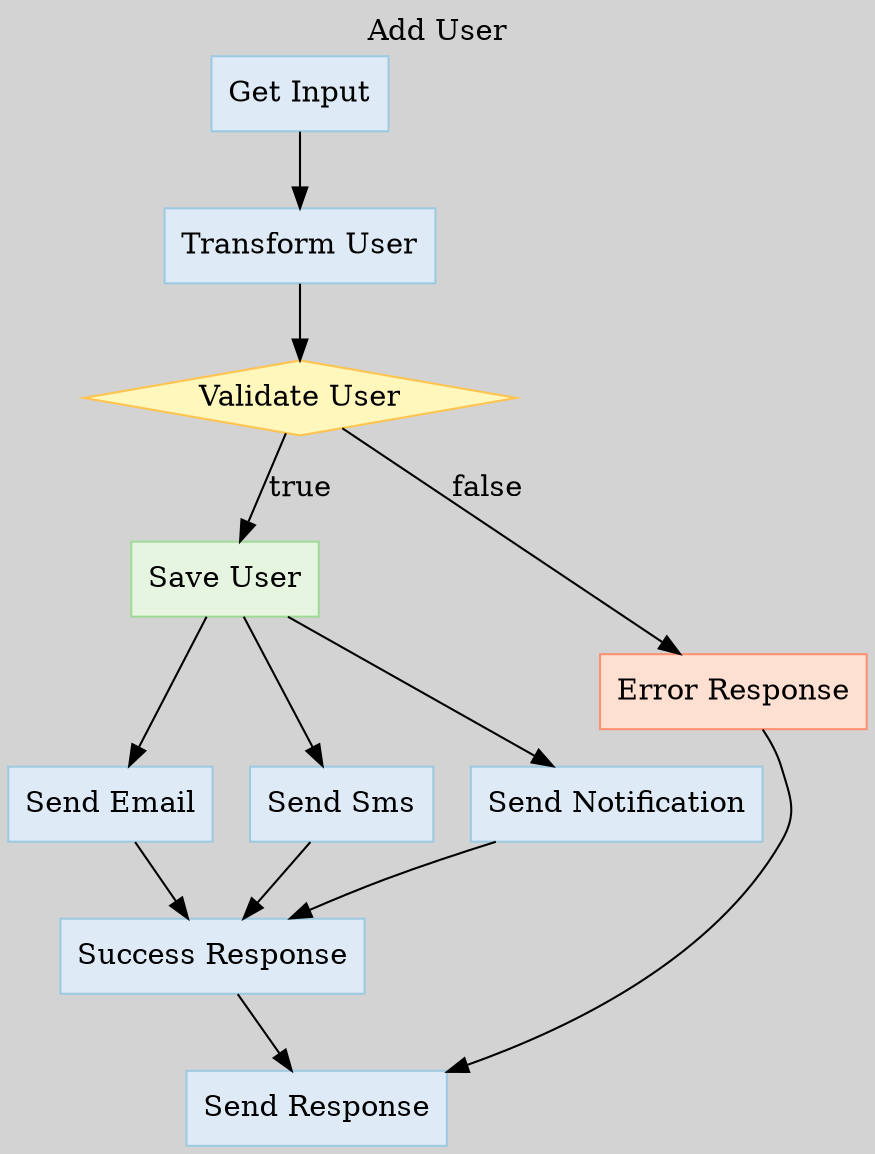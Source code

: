 strict digraph {

	bgcolor="lightgrey";

	label="Add User";

	labelloc="t";


	"Send Response" [ color="2", colorscheme="blues3", fillcolor="1", shape="rectangle", style="filled",  weight=0 ];

	"Validate User" [ color="2", colorscheme="ylorbr3", fillcolor="1", shape="diamond", style="filled",  weight=0 ];

	"Validate User" -> "Save User" [ label="true",  weight=0 ];

	"Validate User" -> "Error Response" [ label="false",  weight=0 ];

	"Send Email" [ color="2", colorscheme="blues3", fillcolor="1", shape="rectangle", style="filled",  weight=0 ];

	"Send Email" -> "Success Response" [  weight=0 ];

	"Error Response" [ color="2", colorscheme="reds3", fillcolor="1", shape="rectangle", style="filled",  weight=0 ];

	"Error Response" -> "Send Response" [  weight=0 ];

	"Get Input" [ color="2", colorscheme="blues3", fillcolor="1", shape="rectangle", style="filled",  weight=0 ];

	"Get Input" -> "Transform User" [  weight=0 ];

	"Transform User" [ color="2", colorscheme="blues3", fillcolor="1", shape="rectangle", style="filled",  weight=0 ];

	"Transform User" -> "Validate User" [  weight=0 ];

	"Send Sms" [ color="2", colorscheme="blues3", fillcolor="1", shape="rectangle", style="filled",  weight=0 ];

	"Send Sms" -> "Success Response" [  weight=0 ];

	"Success Response" [ color="2", colorscheme="blues3", fillcolor="1", shape="rectangle", style="filled",  weight=0 ];

	"Success Response" -> "Send Response" [  weight=0 ];

	"Send Notification" [ color="2", colorscheme="blues3", fillcolor="1", shape="rectangle", style="filled",  weight=0 ];

	"Send Notification" -> "Success Response" [  weight=0 ];

	"Save User" [ color="2", colorscheme="greens3", fillcolor="1", shape="rectangle", style="filled",  weight=0 ];

	"Save User" -> "Send Notification" [  weight=0 ];

	"Save User" -> "Send Email" [  weight=0 ];

	"Save User" -> "Send Sms" [  weight=0 ];

}
